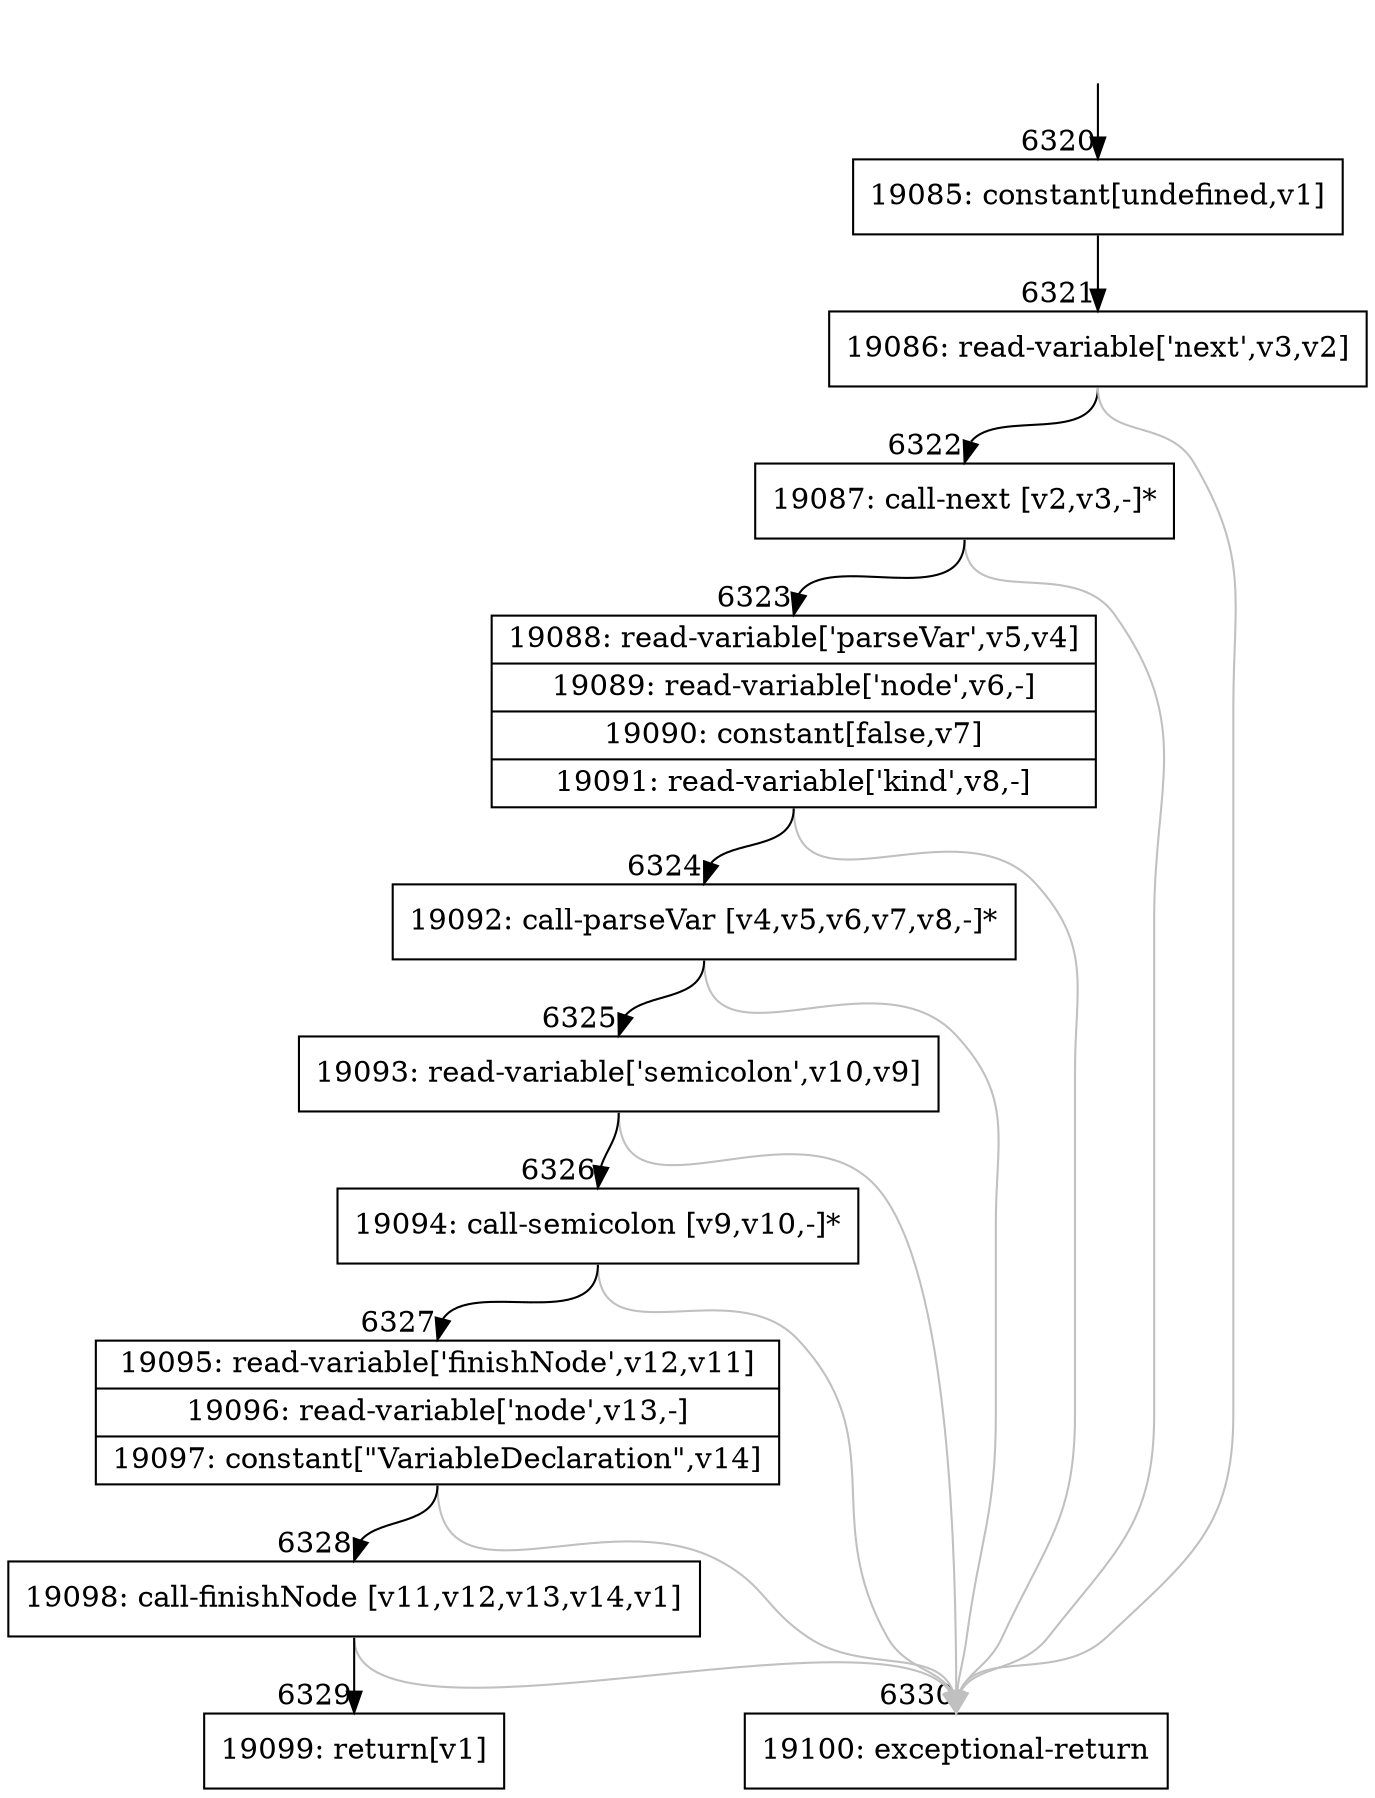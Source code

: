 digraph {
rankdir="TD"
BB_entry359[shape=none,label=""];
BB_entry359 -> BB6320 [tailport=s, headport=n, headlabel="    6320"]
BB6320 [shape=record label="{19085: constant[undefined,v1]}" ] 
BB6320 -> BB6321 [tailport=s, headport=n, headlabel="      6321"]
BB6321 [shape=record label="{19086: read-variable['next',v3,v2]}" ] 
BB6321 -> BB6322 [tailport=s, headport=n, headlabel="      6322"]
BB6321 -> BB6330 [tailport=s, headport=n, color=gray, headlabel="      6330"]
BB6322 [shape=record label="{19087: call-next [v2,v3,-]*}" ] 
BB6322 -> BB6323 [tailport=s, headport=n, headlabel="      6323"]
BB6322 -> BB6330 [tailport=s, headport=n, color=gray]
BB6323 [shape=record label="{19088: read-variable['parseVar',v5,v4]|19089: read-variable['node',v6,-]|19090: constant[false,v7]|19091: read-variable['kind',v8,-]}" ] 
BB6323 -> BB6324 [tailport=s, headport=n, headlabel="      6324"]
BB6323 -> BB6330 [tailport=s, headport=n, color=gray]
BB6324 [shape=record label="{19092: call-parseVar [v4,v5,v6,v7,v8,-]*}" ] 
BB6324 -> BB6325 [tailport=s, headport=n, headlabel="      6325"]
BB6324 -> BB6330 [tailport=s, headport=n, color=gray]
BB6325 [shape=record label="{19093: read-variable['semicolon',v10,v9]}" ] 
BB6325 -> BB6326 [tailport=s, headport=n, headlabel="      6326"]
BB6325 -> BB6330 [tailport=s, headport=n, color=gray]
BB6326 [shape=record label="{19094: call-semicolon [v9,v10,-]*}" ] 
BB6326 -> BB6327 [tailport=s, headport=n, headlabel="      6327"]
BB6326 -> BB6330 [tailport=s, headport=n, color=gray]
BB6327 [shape=record label="{19095: read-variable['finishNode',v12,v11]|19096: read-variable['node',v13,-]|19097: constant[\"VariableDeclaration\",v14]}" ] 
BB6327 -> BB6328 [tailport=s, headport=n, headlabel="      6328"]
BB6327 -> BB6330 [tailport=s, headport=n, color=gray]
BB6328 [shape=record label="{19098: call-finishNode [v11,v12,v13,v14,v1]}" ] 
BB6328 -> BB6329 [tailport=s, headport=n, headlabel="      6329"]
BB6328 -> BB6330 [tailport=s, headport=n, color=gray]
BB6329 [shape=record label="{19099: return[v1]}" ] 
BB6330 [shape=record label="{19100: exceptional-return}" ] 
//#$~ 6232
}
